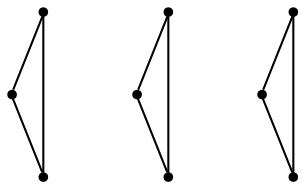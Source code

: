 graph {
  node [shape=point,comment="{\"directed\":false,\"doi\":\"10.1007/978-3-540-70904-6_15\",\"figure\":\"4 (1)\"}"]

  v0 [pos="1480.1721929505813,417.48390904179325"]
  v1 [pos="1285.0608966206396,528.06721440068"]
  v2 [pos="1221.6512172965117,315.0308043868453"]
  v3 [pos="942.1262672601745,428.8682372481735"]
  v4 [pos="693.3612872456396,300.3953368575485"]
  v5 [pos="693.3612872456396,547.581743310999"]
  v6 [pos="466.2731763263081,297.1433074386032"]
  v7 [pos="345.95288653706393,545.9557921798141"]
  v8 [pos="219.1313817223837,297.1433074386031"]

  v8 -- v6 [id="-2",pos="219.1313817223837,297.1433074386031 466.2731763263081,297.1433074386032 466.2731763263081,297.1433074386032 466.2731763263081,297.1433074386032"]
  v7 -- v8 [id="-4",pos="345.95288653706393,545.9557921798141 219.1313817223837,297.1433074386031 219.1313817223837,297.1433074386031 219.1313817223837,297.1433074386031"]
  v6 -- v7 [id="-8",pos="466.2731763263081,297.1433074386032 345.95288653706393,545.9557921798141 345.95288653706393,545.9557921798141 345.95288653706393,545.9557921798141"]
  v5 -- v3 [id="-10",pos="693.3612872456396,547.581743310999 942.1262672601745,428.8682372481735 942.1262672601745,428.8682372481735 942.1262672601745,428.8682372481735"]
  v4 -- v5 [id="-13",pos="693.3612872456396,300.3953368575485 693.3612872456396,547.581743310999 693.3612872456396,547.581743310999 693.3612872456396,547.581743310999"]
  v3 -- v4 [id="-19",pos="942.1262672601745,428.8682372481735 693.3612872456396,300.3953368575485 693.3612872456396,300.3953368575485 693.3612872456396,300.3953368575485"]
  v2 -- v0 [id="-22",pos="1221.6512172965117,315.0308043868453 1480.1721929505813,417.48390904179325 1480.1721929505813,417.48390904179325 1480.1721929505813,417.48390904179325"]
  v1 -- v2 [id="-24",pos="1285.0608966206396,528.06721440068 1221.6512172965117,315.0308043868453 1221.6512172965117,315.0308043868453 1221.6512172965117,315.0308043868453"]
  v0 -- v1 [id="-29",pos="1480.1721929505813,417.48390904179325 1285.0608966206396,528.06721440068 1285.0608966206396,528.06721440068 1285.0608966206396,528.06721440068"]
}